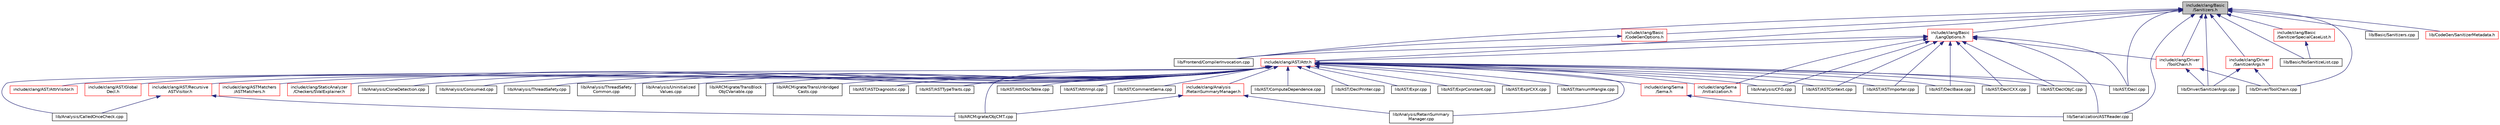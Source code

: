 digraph "include/clang/Basic/Sanitizers.h"
{
 // LATEX_PDF_SIZE
  bgcolor="transparent";
  edge [fontname="Helvetica",fontsize="10",labelfontname="Helvetica",labelfontsize="10"];
  node [fontname="Helvetica",fontsize="10",shape=record];
  Node1 [label="include/clang/Basic\l/Sanitizers.h",height=0.2,width=0.4,color="black", fillcolor="grey75", style="filled", fontcolor="black",tooltip=" "];
  Node1 -> Node2 [dir="back",color="midnightblue",fontsize="10",style="solid",fontname="Helvetica"];
  Node2 [label="include/clang/AST/Attr.h",height=0.2,width=0.4,color="red",URL="$Attr_8h.html",tooltip=" "];
  Node2 -> Node3 [dir="back",color="midnightblue",fontsize="10",style="solid",fontname="Helvetica"];
  Node3 [label="include/clang/Analysis\l/RetainSummaryManager.h",height=0.2,width=0.4,color="red",URL="$RetainSummaryManager_8h.html",tooltip=" "];
  Node3 -> Node4 [dir="back",color="midnightblue",fontsize="10",style="solid",fontname="Helvetica"];
  Node4 [label="lib/Analysis/RetainSummary\lManager.cpp",height=0.2,width=0.4,color="black",URL="$RetainSummaryManager_8cpp.html",tooltip=" "];
  Node3 -> Node5 [dir="back",color="midnightblue",fontsize="10",style="solid",fontname="Helvetica"];
  Node5 [label="lib/ARCMigrate/ObjCMT.cpp",height=0.2,width=0.4,color="black",URL="$ObjCMT_8cpp.html",tooltip=" "];
  Node2 -> Node10 [dir="back",color="midnightblue",fontsize="10",style="solid",fontname="Helvetica"];
  Node10 [label="include/clang/AST/AttrVisitor.h",height=0.2,width=0.4,color="red",URL="$AttrVisitor_8h.html",tooltip=" "];
  Node2 -> Node19 [dir="back",color="midnightblue",fontsize="10",style="solid",fontname="Helvetica"];
  Node19 [label="include/clang/AST/Global\lDecl.h",height=0.2,width=0.4,color="red",URL="$GlobalDecl_8h.html",tooltip=" "];
  Node2 -> Node107 [dir="back",color="midnightblue",fontsize="10",style="solid",fontname="Helvetica"];
  Node107 [label="include/clang/AST/Recursive\lASTVisitor.h",height=0.2,width=0.4,color="red",URL="$RecursiveASTVisitor_8h.html",tooltip=" "];
  Node107 -> Node120 [dir="back",color="midnightblue",fontsize="10",style="solid",fontname="Helvetica"];
  Node120 [label="lib/Analysis/CalledOnceCheck.cpp",height=0.2,width=0.4,color="black",URL="$CalledOnceCheck_8cpp.html",tooltip=" "];
  Node107 -> Node5 [dir="back",color="midnightblue",fontsize="10",style="solid",fontname="Helvetica"];
  Node2 -> Node171 [dir="back",color="midnightblue",fontsize="10",style="solid",fontname="Helvetica"];
  Node171 [label="include/clang/ASTMatchers\l/ASTMatchers.h",height=0.2,width=0.4,color="red",URL="$ASTMatchers_8h.html",tooltip=" "];
  Node2 -> Node221 [dir="back",color="midnightblue",fontsize="10",style="solid",fontname="Helvetica"];
  Node221 [label="include/clang/Sema\l/Initialization.h",height=0.2,width=0.4,color="red",URL="$Initialization_8h.html",tooltip=" "];
  Node2 -> Node237 [dir="back",color="midnightblue",fontsize="10",style="solid",fontname="Helvetica"];
  Node237 [label="include/clang/Sema\l/Sema.h",height=0.2,width=0.4,color="red",URL="$Sema_8h.html",tooltip=" "];
  Node237 -> Node282 [dir="back",color="midnightblue",fontsize="10",style="solid",fontname="Helvetica"];
  Node282 [label="lib/Serialization/ASTReader.cpp",height=0.2,width=0.4,color="black",URL="$ASTReader_8cpp.html",tooltip=" "];
  Node2 -> Node314 [dir="back",color="midnightblue",fontsize="10",style="solid",fontname="Helvetica"];
  Node314 [label="include/clang/StaticAnalyzer\l/Checkers/SValExplainer.h",height=0.2,width=0.4,color="red",URL="$SValExplainer_8h.html",tooltip=" "];
  Node2 -> Node120 [dir="back",color="midnightblue",fontsize="10",style="solid",fontname="Helvetica"];
  Node2 -> Node316 [dir="back",color="midnightblue",fontsize="10",style="solid",fontname="Helvetica"];
  Node316 [label="lib/Analysis/CFG.cpp",height=0.2,width=0.4,color="black",URL="$CFG_8cpp.html",tooltip=" "];
  Node2 -> Node317 [dir="back",color="midnightblue",fontsize="10",style="solid",fontname="Helvetica"];
  Node317 [label="lib/Analysis/CloneDetection.cpp",height=0.2,width=0.4,color="black",URL="$CloneDetection_8cpp.html",tooltip=" "];
  Node2 -> Node318 [dir="back",color="midnightblue",fontsize="10",style="solid",fontname="Helvetica"];
  Node318 [label="lib/Analysis/Consumed.cpp",height=0.2,width=0.4,color="black",URL="$Consumed_8cpp.html",tooltip=" "];
  Node2 -> Node4 [dir="back",color="midnightblue",fontsize="10",style="solid",fontname="Helvetica"];
  Node2 -> Node319 [dir="back",color="midnightblue",fontsize="10",style="solid",fontname="Helvetica"];
  Node319 [label="lib/Analysis/ThreadSafety.cpp",height=0.2,width=0.4,color="black",URL="$ThreadSafety_8cpp.html",tooltip=" "];
  Node2 -> Node320 [dir="back",color="midnightblue",fontsize="10",style="solid",fontname="Helvetica"];
  Node320 [label="lib/Analysis/ThreadSafety\lCommon.cpp",height=0.2,width=0.4,color="black",URL="$ThreadSafetyCommon_8cpp.html",tooltip=" "];
  Node2 -> Node321 [dir="back",color="midnightblue",fontsize="10",style="solid",fontname="Helvetica"];
  Node321 [label="lib/Analysis/Uninitialized\lValues.cpp",height=0.2,width=0.4,color="black",URL="$UninitializedValues_8cpp.html",tooltip=" "];
  Node2 -> Node5 [dir="back",color="midnightblue",fontsize="10",style="solid",fontname="Helvetica"];
  Node2 -> Node126 [dir="back",color="midnightblue",fontsize="10",style="solid",fontname="Helvetica"];
  Node126 [label="lib/ARCMigrate/TransBlock\lObjCVariable.cpp",height=0.2,width=0.4,color="black",URL="$TransBlockObjCVariable_8cpp.html",tooltip=" "];
  Node2 -> Node134 [dir="back",color="midnightblue",fontsize="10",style="solid",fontname="Helvetica"];
  Node134 [label="lib/ARCMigrate/TransUnbridged\lCasts.cpp",height=0.2,width=0.4,color="black",URL="$TransUnbridgedCasts_8cpp.html",tooltip=" "];
  Node2 -> Node21 [dir="back",color="midnightblue",fontsize="10",style="solid",fontname="Helvetica"];
  Node21 [label="lib/AST/ASTContext.cpp",height=0.2,width=0.4,color="black",URL="$ASTContext_8cpp.html",tooltip=" "];
  Node2 -> Node322 [dir="back",color="midnightblue",fontsize="10",style="solid",fontname="Helvetica"];
  Node322 [label="lib/AST/ASTDiagnostic.cpp",height=0.2,width=0.4,color="black",URL="$ASTDiagnostic_8cpp.html",tooltip=" "];
  Node2 -> Node323 [dir="back",color="midnightblue",fontsize="10",style="solid",fontname="Helvetica"];
  Node323 [label="lib/AST/ASTImporter.cpp",height=0.2,width=0.4,color="black",URL="$ASTImporter_8cpp.html",tooltip=" "];
  Node2 -> Node324 [dir="back",color="midnightblue",fontsize="10",style="solid",fontname="Helvetica"];
  Node324 [label="lib/AST/ASTTypeTraits.cpp",height=0.2,width=0.4,color="black",URL="$ASTTypeTraits_8cpp.html",tooltip=" "];
  Node2 -> Node325 [dir="back",color="midnightblue",fontsize="10",style="solid",fontname="Helvetica"];
  Node325 [label="lib/AST/AttrDocTable.cpp",height=0.2,width=0.4,color="black",URL="$AttrDocTable_8cpp.html",tooltip=" "];
  Node2 -> Node326 [dir="back",color="midnightblue",fontsize="10",style="solid",fontname="Helvetica"];
  Node326 [label="lib/AST/AttrImpl.cpp",height=0.2,width=0.4,color="black",URL="$AttrImpl_8cpp.html",tooltip=" "];
  Node2 -> Node327 [dir="back",color="midnightblue",fontsize="10",style="solid",fontname="Helvetica"];
  Node327 [label="lib/AST/CommentSema.cpp",height=0.2,width=0.4,color="black",URL="$CommentSema_8cpp.html",tooltip=" "];
  Node2 -> Node328 [dir="back",color="midnightblue",fontsize="10",style="solid",fontname="Helvetica"];
  Node328 [label="lib/AST/ComputeDependence.cpp",height=0.2,width=0.4,color="black",URL="$ComputeDependence_8cpp.html",tooltip=" "];
  Node2 -> Node329 [dir="back",color="midnightblue",fontsize="10",style="solid",fontname="Helvetica"];
  Node329 [label="lib/AST/Decl.cpp",height=0.2,width=0.4,color="black",URL="$Decl_8cpp.html",tooltip=" "];
  Node2 -> Node330 [dir="back",color="midnightblue",fontsize="10",style="solid",fontname="Helvetica"];
  Node330 [label="lib/AST/DeclBase.cpp",height=0.2,width=0.4,color="black",URL="$DeclBase_8cpp.html",tooltip=" "];
  Node2 -> Node331 [dir="back",color="midnightblue",fontsize="10",style="solid",fontname="Helvetica"];
  Node331 [label="lib/AST/DeclCXX.cpp",height=0.2,width=0.4,color="black",URL="$DeclCXX_8cpp.html",tooltip=" "];
  Node2 -> Node332 [dir="back",color="midnightblue",fontsize="10",style="solid",fontname="Helvetica"];
  Node332 [label="lib/AST/DeclObjC.cpp",height=0.2,width=0.4,color="black",URL="$DeclObjC_8cpp.html",tooltip=" "];
  Node2 -> Node333 [dir="back",color="midnightblue",fontsize="10",style="solid",fontname="Helvetica"];
  Node333 [label="lib/AST/DeclPrinter.cpp",height=0.2,width=0.4,color="black",URL="$DeclPrinter_8cpp.html",tooltip=" "];
  Node2 -> Node22 [dir="back",color="midnightblue",fontsize="10",style="solid",fontname="Helvetica"];
  Node22 [label="lib/AST/Expr.cpp",height=0.2,width=0.4,color="black",URL="$Expr_8cpp.html",tooltip=" "];
  Node2 -> Node334 [dir="back",color="midnightblue",fontsize="10",style="solid",fontname="Helvetica"];
  Node334 [label="lib/AST/ExprConstant.cpp",height=0.2,width=0.4,color="black",URL="$ExprConstant_8cpp.html",tooltip=" "];
  Node2 -> Node335 [dir="back",color="midnightblue",fontsize="10",style="solid",fontname="Helvetica"];
  Node335 [label="lib/AST/ExprCXX.cpp",height=0.2,width=0.4,color="black",URL="$ExprCXX_8cpp.html",tooltip=" "];
  Node2 -> Node24 [dir="back",color="midnightblue",fontsize="10",style="solid",fontname="Helvetica"];
  Node24 [label="lib/AST/ItaniumMangle.cpp",height=0.2,width=0.4,color="black",URL="$ItaniumMangle_8cpp.html",tooltip=" "];
  Node1 -> Node370 [dir="back",color="midnightblue",fontsize="10",style="solid",fontname="Helvetica"];
  Node370 [label="include/clang/Basic\l/CodeGenOptions.h",height=0.2,width=0.4,color="red",URL="$CodeGenOptions_8h.html",tooltip=" "];
  Node370 -> Node469 [dir="back",color="midnightblue",fontsize="10",style="solid",fontname="Helvetica"];
  Node469 [label="lib/Frontend/CompilerInvocation.cpp",height=0.2,width=0.4,color="black",URL="$CompilerInvocation_8cpp.html",tooltip=" "];
  Node1 -> Node823 [dir="back",color="midnightblue",fontsize="10",style="solid",fontname="Helvetica"];
  Node823 [label="include/clang/Basic\l/LangOptions.h",height=0.2,width=0.4,color="red",URL="$LangOptions_8h.html",tooltip=" "];
  Node823 -> Node2 [dir="back",color="midnightblue",fontsize="10",style="solid",fontname="Helvetica"];
  Node823 -> Node908 [dir="back",color="midnightblue",fontsize="10",style="solid",fontname="Helvetica"];
  Node908 [label="include/clang/Driver\l/ToolChain.h",height=0.2,width=0.4,color="red",URL="$ToolChain_8h.html",tooltip=" "];
  Node908 -> Node991 [dir="back",color="midnightblue",fontsize="10",style="solid",fontname="Helvetica"];
  Node991 [label="lib/Driver/SanitizerArgs.cpp",height=0.2,width=0.4,color="black",URL="$SanitizerArgs_8cpp.html",tooltip=" "];
  Node908 -> Node919 [dir="back",color="midnightblue",fontsize="10",style="solid",fontname="Helvetica"];
  Node919 [label="lib/Driver/ToolChain.cpp",height=0.2,width=0.4,color="black",URL="$ToolChain_8cpp.html",tooltip=" "];
  Node823 -> Node221 [dir="back",color="midnightblue",fontsize="10",style="solid",fontname="Helvetica"];
  Node823 -> Node316 [dir="back",color="midnightblue",fontsize="10",style="solid",fontname="Helvetica"];
  Node823 -> Node21 [dir="back",color="midnightblue",fontsize="10",style="solid",fontname="Helvetica"];
  Node823 -> Node323 [dir="back",color="midnightblue",fontsize="10",style="solid",fontname="Helvetica"];
  Node823 -> Node329 [dir="back",color="midnightblue",fontsize="10",style="solid",fontname="Helvetica"];
  Node823 -> Node330 [dir="back",color="midnightblue",fontsize="10",style="solid",fontname="Helvetica"];
  Node823 -> Node331 [dir="back",color="midnightblue",fontsize="10",style="solid",fontname="Helvetica"];
  Node823 -> Node332 [dir="back",color="midnightblue",fontsize="10",style="solid",fontname="Helvetica"];
  Node823 -> Node469 [dir="back",color="midnightblue",fontsize="10",style="solid",fontname="Helvetica"];
  Node823 -> Node282 [dir="back",color="midnightblue",fontsize="10",style="solid",fontname="Helvetica"];
  Node1 -> Node1147 [dir="back",color="midnightblue",fontsize="10",style="solid",fontname="Helvetica"];
  Node1147 [label="include/clang/Basic\l/SanitizerSpecialCaseList.h",height=0.2,width=0.4,color="red",URL="$SanitizerSpecialCaseList_8h.html",tooltip=" "];
  Node1147 -> Node1148 [dir="back",color="midnightblue",fontsize="10",style="solid",fontname="Helvetica"];
  Node1148 [label="lib/Basic/NoSanitizeList.cpp",height=0.2,width=0.4,color="black",URL="$NoSanitizeList_8cpp.html",tooltip=" "];
  Node1 -> Node1150 [dir="back",color="midnightblue",fontsize="10",style="solid",fontname="Helvetica"];
  Node1150 [label="include/clang/Driver\l/SanitizerArgs.h",height=0.2,width=0.4,color="red",URL="$SanitizerArgs_8h.html",tooltip=" "];
  Node1150 -> Node991 [dir="back",color="midnightblue",fontsize="10",style="solid",fontname="Helvetica"];
  Node1150 -> Node919 [dir="back",color="midnightblue",fontsize="10",style="solid",fontname="Helvetica"];
  Node1 -> Node908 [dir="back",color="midnightblue",fontsize="10",style="solid",fontname="Helvetica"];
  Node1 -> Node329 [dir="back",color="midnightblue",fontsize="10",style="solid",fontname="Helvetica"];
  Node1 -> Node1148 [dir="back",color="midnightblue",fontsize="10",style="solid",fontname="Helvetica"];
  Node1 -> Node1151 [dir="back",color="midnightblue",fontsize="10",style="solid",fontname="Helvetica"];
  Node1151 [label="lib/Basic/Sanitizers.cpp",height=0.2,width=0.4,color="black",URL="$Sanitizers_8cpp.html",tooltip=" "];
  Node1 -> Node1152 [dir="back",color="midnightblue",fontsize="10",style="solid",fontname="Helvetica"];
  Node1152 [label="lib/CodeGen/SanitizerMetadata.h",height=0.2,width=0.4,color="red",URL="$SanitizerMetadata_8h.html",tooltip=" "];
  Node1 -> Node991 [dir="back",color="midnightblue",fontsize="10",style="solid",fontname="Helvetica"];
  Node1 -> Node919 [dir="back",color="midnightblue",fontsize="10",style="solid",fontname="Helvetica"];
  Node1 -> Node469 [dir="back",color="midnightblue",fontsize="10",style="solid",fontname="Helvetica"];
  Node1 -> Node282 [dir="back",color="midnightblue",fontsize="10",style="solid",fontname="Helvetica"];
}
